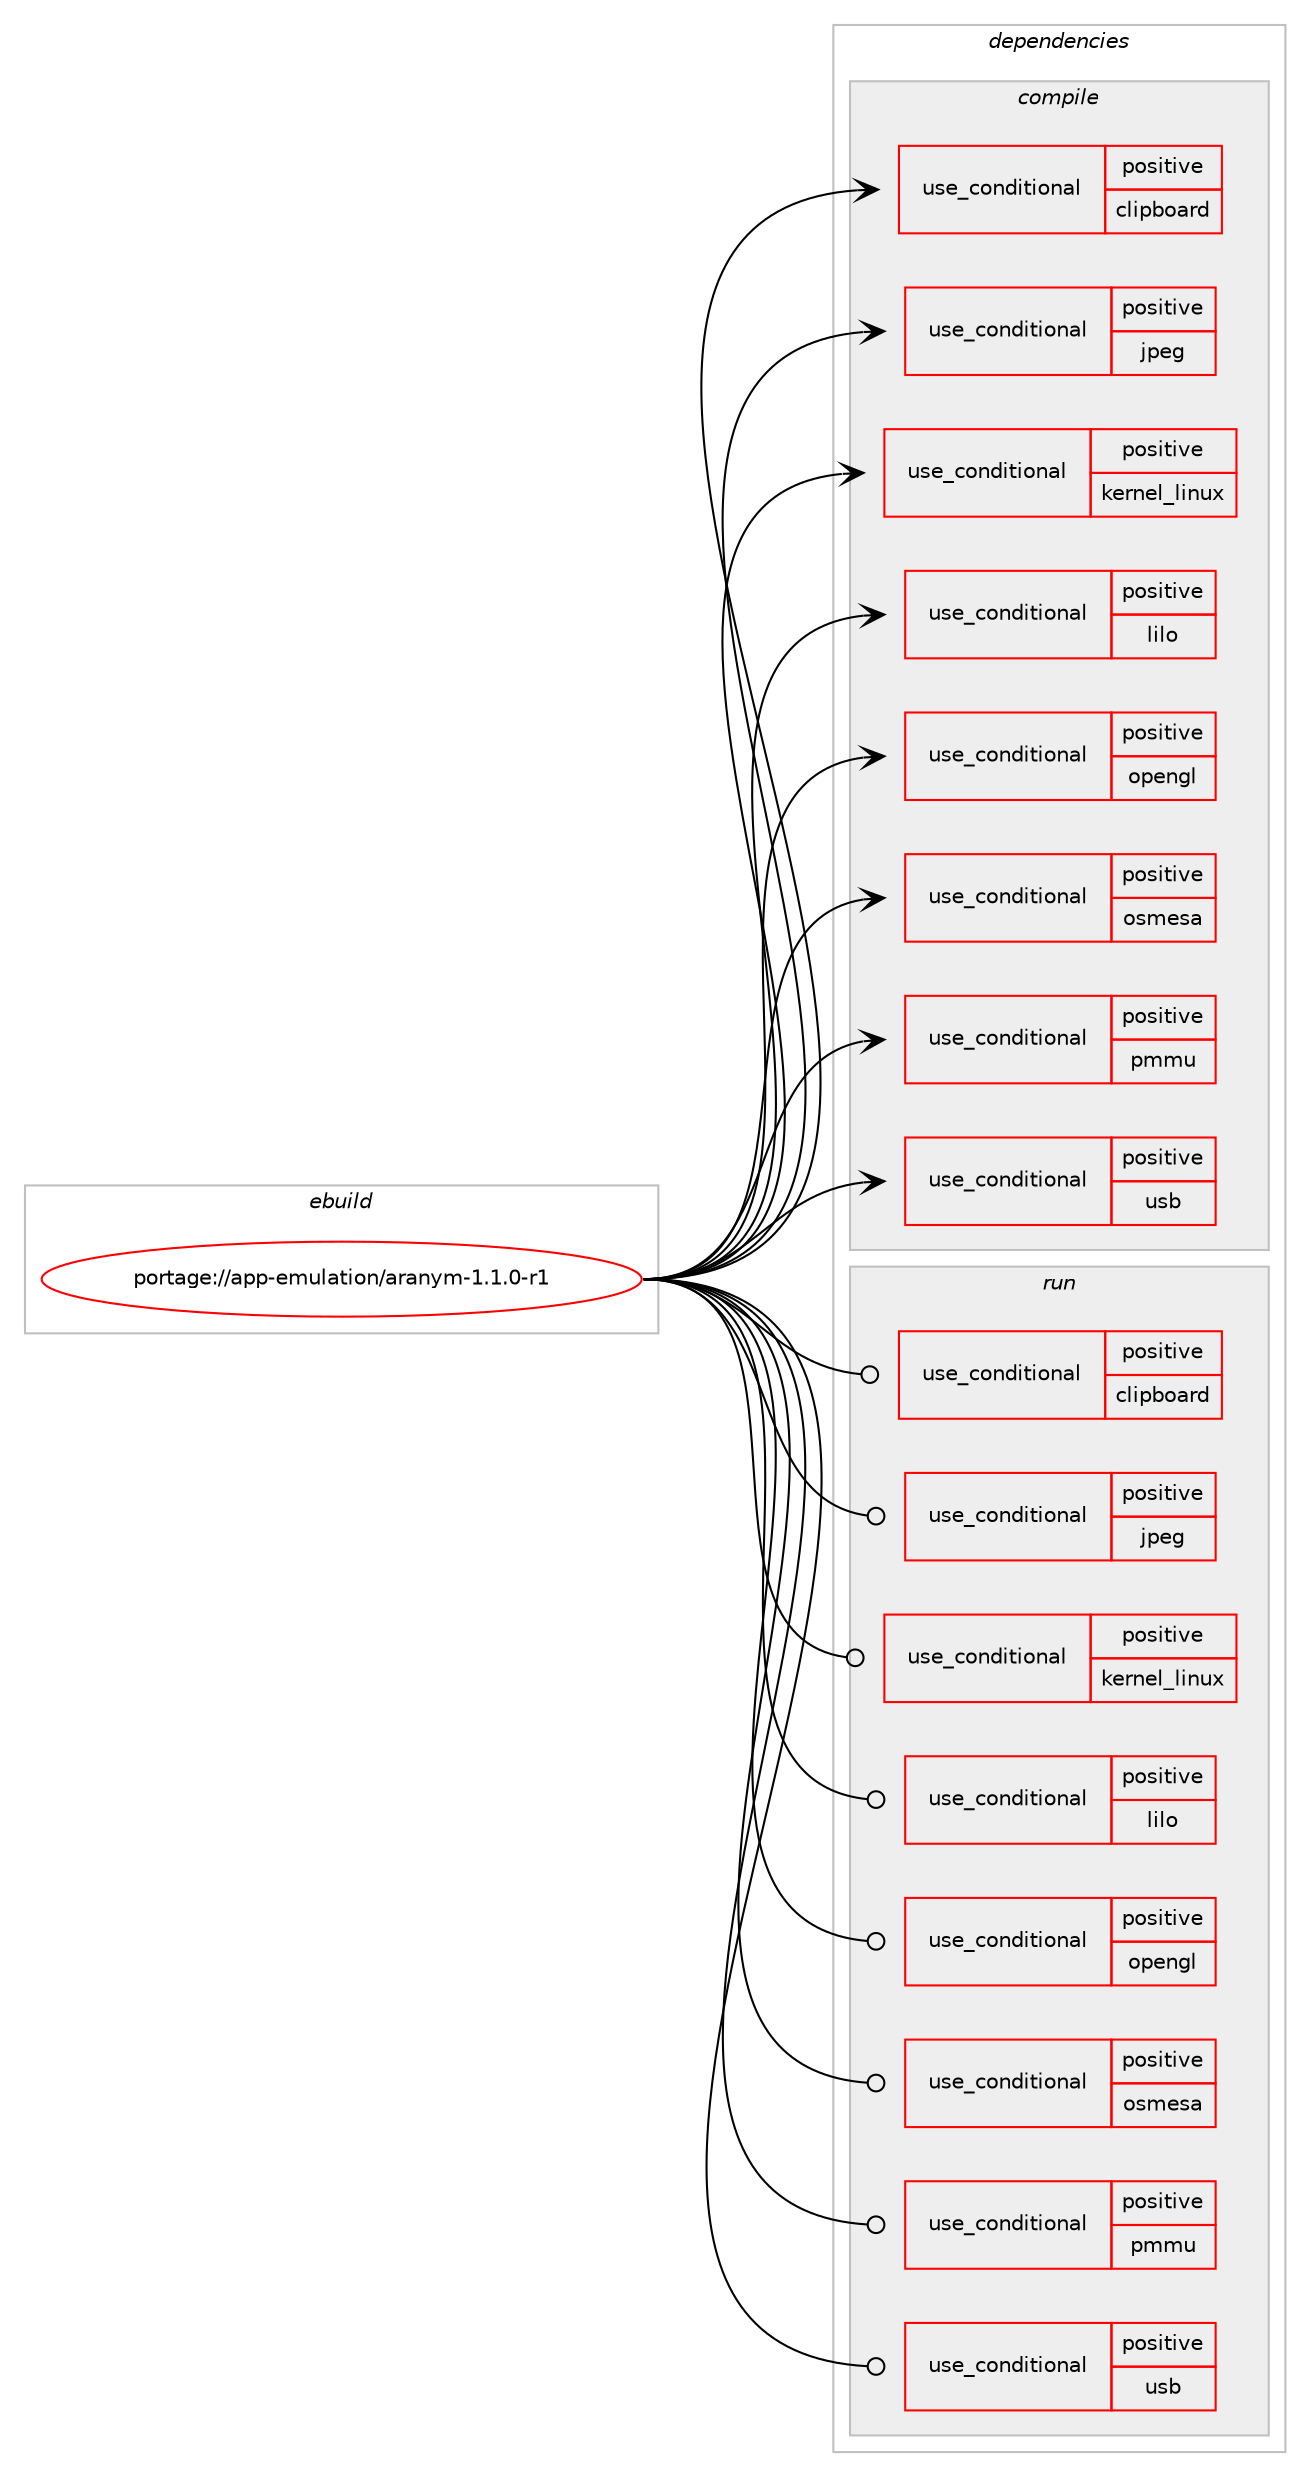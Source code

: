 digraph prolog {

# *************
# Graph options
# *************

newrank=true;
concentrate=true;
compound=true;
graph [rankdir=LR,fontname=Helvetica,fontsize=10,ranksep=1.5];#, ranksep=2.5, nodesep=0.2];
edge  [arrowhead=vee];
node  [fontname=Helvetica,fontsize=10];

# **********
# The ebuild
# **********

subgraph cluster_leftcol {
color=gray;
rank=same;
label=<<i>ebuild</i>>;
id [label="portage://app-emulation/aranym-1.1.0-r1", color=red, width=4, href="../app-emulation/aranym-1.1.0-r1.svg"];
}

# ****************
# The dependencies
# ****************

subgraph cluster_midcol {
color=gray;
label=<<i>dependencies</i>>;
subgraph cluster_compile {
fillcolor="#eeeeee";
style=filled;
label=<<i>compile</i>>;
subgraph cond6069 {
dependency10379 [label=<<TABLE BORDER="0" CELLBORDER="1" CELLSPACING="0" CELLPADDING="4"><TR><TD ROWSPAN="3" CELLPADDING="10">use_conditional</TD></TR><TR><TD>positive</TD></TR><TR><TD>clipboard</TD></TR></TABLE>>, shape=none, color=red];
# *** BEGIN UNKNOWN DEPENDENCY TYPE (TODO) ***
# dependency10379 -> package_dependency(portage://app-emulation/aranym-1.1.0-r1,install,no,media-libs,libsdl2,none,[,,],[],[use(enable(X),none)])
# *** END UNKNOWN DEPENDENCY TYPE (TODO) ***

# *** BEGIN UNKNOWN DEPENDENCY TYPE (TODO) ***
# dependency10379 -> package_dependency(portage://app-emulation/aranym-1.1.0-r1,install,no,x11-libs,libX11,none,[,,],[],[])
# *** END UNKNOWN DEPENDENCY TYPE (TODO) ***

}
id:e -> dependency10379:w [weight=20,style="solid",arrowhead="vee"];
subgraph cond6070 {
dependency10380 [label=<<TABLE BORDER="0" CELLBORDER="1" CELLSPACING="0" CELLPADDING="4"><TR><TD ROWSPAN="3" CELLPADDING="10">use_conditional</TD></TR><TR><TD>positive</TD></TR><TR><TD>jpeg</TD></TR></TABLE>>, shape=none, color=red];
# *** BEGIN UNKNOWN DEPENDENCY TYPE (TODO) ***
# dependency10380 -> package_dependency(portage://app-emulation/aranym-1.1.0-r1,install,no,virtual,jpeg,none,[,,],[],[])
# *** END UNKNOWN DEPENDENCY TYPE (TODO) ***

}
id:e -> dependency10380:w [weight=20,style="solid",arrowhead="vee"];
subgraph cond6071 {
dependency10381 [label=<<TABLE BORDER="0" CELLBORDER="1" CELLSPACING="0" CELLPADDING="4"><TR><TD ROWSPAN="3" CELLPADDING="10">use_conditional</TD></TR><TR><TD>positive</TD></TR><TR><TD>kernel_linux</TD></TR></TABLE>>, shape=none, color=red];
# *** BEGIN UNKNOWN DEPENDENCY TYPE (TODO) ***
# dependency10381 -> package_dependency(portage://app-emulation/aranym-1.1.0-r1,install,no,virtual,libudev,none,[,,],[],[])
# *** END UNKNOWN DEPENDENCY TYPE (TODO) ***

}
id:e -> dependency10381:w [weight=20,style="solid",arrowhead="vee"];
subgraph cond6072 {
dependency10382 [label=<<TABLE BORDER="0" CELLBORDER="1" CELLSPACING="0" CELLPADDING="4"><TR><TD ROWSPAN="3" CELLPADDING="10">use_conditional</TD></TR><TR><TD>positive</TD></TR><TR><TD>lilo</TD></TR></TABLE>>, shape=none, color=red];
# *** BEGIN UNKNOWN DEPENDENCY TYPE (TODO) ***
# dependency10382 -> package_dependency(portage://app-emulation/aranym-1.1.0-r1,install,no,sys-libs,zlib,none,[,,],[],[])
# *** END UNKNOWN DEPENDENCY TYPE (TODO) ***

}
id:e -> dependency10382:w [weight=20,style="solid",arrowhead="vee"];
subgraph cond6073 {
dependency10383 [label=<<TABLE BORDER="0" CELLBORDER="1" CELLSPACING="0" CELLPADDING="4"><TR><TD ROWSPAN="3" CELLPADDING="10">use_conditional</TD></TR><TR><TD>positive</TD></TR><TR><TD>opengl</TD></TR></TABLE>>, shape=none, color=red];
# *** BEGIN UNKNOWN DEPENDENCY TYPE (TODO) ***
# dependency10383 -> package_dependency(portage://app-emulation/aranym-1.1.0-r1,install,no,virtual,opengl,none,[,,],[],[])
# *** END UNKNOWN DEPENDENCY TYPE (TODO) ***

}
id:e -> dependency10383:w [weight=20,style="solid",arrowhead="vee"];
subgraph cond6074 {
dependency10384 [label=<<TABLE BORDER="0" CELLBORDER="1" CELLSPACING="0" CELLPADDING="4"><TR><TD ROWSPAN="3" CELLPADDING="10">use_conditional</TD></TR><TR><TD>positive</TD></TR><TR><TD>osmesa</TD></TR></TABLE>>, shape=none, color=red];
# *** BEGIN UNKNOWN DEPENDENCY TYPE (TODO) ***
# dependency10384 -> package_dependency(portage://app-emulation/aranym-1.1.0-r1,install,no,media-libs,mesa,none,[,,],[],[use(enable(osmesa),none)])
# *** END UNKNOWN DEPENDENCY TYPE (TODO) ***

}
id:e -> dependency10384:w [weight=20,style="solid",arrowhead="vee"];
subgraph cond6075 {
dependency10385 [label=<<TABLE BORDER="0" CELLBORDER="1" CELLSPACING="0" CELLPADDING="4"><TR><TD ROWSPAN="3" CELLPADDING="10">use_conditional</TD></TR><TR><TD>positive</TD></TR><TR><TD>pmmu</TD></TR></TABLE>>, shape=none, color=red];
# *** BEGIN UNKNOWN DEPENDENCY TYPE (TODO) ***
# dependency10385 -> package_dependency(portage://app-emulation/aranym-1.1.0-r1,install,no,dev-libs,mpfr,none,[,,],[slot(0),equal],[])
# *** END UNKNOWN DEPENDENCY TYPE (TODO) ***

}
id:e -> dependency10385:w [weight=20,style="solid",arrowhead="vee"];
subgraph cond6076 {
dependency10386 [label=<<TABLE BORDER="0" CELLBORDER="1" CELLSPACING="0" CELLPADDING="4"><TR><TD ROWSPAN="3" CELLPADDING="10">use_conditional</TD></TR><TR><TD>positive</TD></TR><TR><TD>usb</TD></TR></TABLE>>, shape=none, color=red];
# *** BEGIN UNKNOWN DEPENDENCY TYPE (TODO) ***
# dependency10386 -> package_dependency(portage://app-emulation/aranym-1.1.0-r1,install,no,virtual,libusb,none,[,,],[slot(1)],[])
# *** END UNKNOWN DEPENDENCY TYPE (TODO) ***

}
id:e -> dependency10386:w [weight=20,style="solid",arrowhead="vee"];
# *** BEGIN UNKNOWN DEPENDENCY TYPE (TODO) ***
# id -> package_dependency(portage://app-emulation/aranym-1.1.0-r1,install,no,dev-libs,gmp,none,[,,],[slot(0),equal],[])
# *** END UNKNOWN DEPENDENCY TYPE (TODO) ***

# *** BEGIN UNKNOWN DEPENDENCY TYPE (TODO) ***
# id -> package_dependency(portage://app-emulation/aranym-1.1.0-r1,install,no,dev-util,desktop-file-utils,none,[,,],[],[])
# *** END UNKNOWN DEPENDENCY TYPE (TODO) ***

# *** BEGIN UNKNOWN DEPENDENCY TYPE (TODO) ***
# id -> package_dependency(portage://app-emulation/aranym-1.1.0-r1,install,no,media-libs,libsdl2,none,[,,],[],[use(enable(video),none)])
# *** END UNKNOWN DEPENDENCY TYPE (TODO) ***

# *** BEGIN UNKNOWN DEPENDENCY TYPE (TODO) ***
# id -> package_dependency(portage://app-emulation/aranym-1.1.0-r1,install,no,x11-misc,shared-mime-info,none,[,,],[],[])
# *** END UNKNOWN DEPENDENCY TYPE (TODO) ***

}
subgraph cluster_compileandrun {
fillcolor="#eeeeee";
style=filled;
label=<<i>compile and run</i>>;
}
subgraph cluster_run {
fillcolor="#eeeeee";
style=filled;
label=<<i>run</i>>;
subgraph cond6077 {
dependency10387 [label=<<TABLE BORDER="0" CELLBORDER="1" CELLSPACING="0" CELLPADDING="4"><TR><TD ROWSPAN="3" CELLPADDING="10">use_conditional</TD></TR><TR><TD>positive</TD></TR><TR><TD>clipboard</TD></TR></TABLE>>, shape=none, color=red];
# *** BEGIN UNKNOWN DEPENDENCY TYPE (TODO) ***
# dependency10387 -> package_dependency(portage://app-emulation/aranym-1.1.0-r1,run,no,media-libs,libsdl2,none,[,,],[],[use(enable(X),none)])
# *** END UNKNOWN DEPENDENCY TYPE (TODO) ***

# *** BEGIN UNKNOWN DEPENDENCY TYPE (TODO) ***
# dependency10387 -> package_dependency(portage://app-emulation/aranym-1.1.0-r1,run,no,x11-libs,libX11,none,[,,],[],[])
# *** END UNKNOWN DEPENDENCY TYPE (TODO) ***

}
id:e -> dependency10387:w [weight=20,style="solid",arrowhead="odot"];
subgraph cond6078 {
dependency10388 [label=<<TABLE BORDER="0" CELLBORDER="1" CELLSPACING="0" CELLPADDING="4"><TR><TD ROWSPAN="3" CELLPADDING="10">use_conditional</TD></TR><TR><TD>positive</TD></TR><TR><TD>jpeg</TD></TR></TABLE>>, shape=none, color=red];
# *** BEGIN UNKNOWN DEPENDENCY TYPE (TODO) ***
# dependency10388 -> package_dependency(portage://app-emulation/aranym-1.1.0-r1,run,no,virtual,jpeg,none,[,,],[],[])
# *** END UNKNOWN DEPENDENCY TYPE (TODO) ***

}
id:e -> dependency10388:w [weight=20,style="solid",arrowhead="odot"];
subgraph cond6079 {
dependency10389 [label=<<TABLE BORDER="0" CELLBORDER="1" CELLSPACING="0" CELLPADDING="4"><TR><TD ROWSPAN="3" CELLPADDING="10">use_conditional</TD></TR><TR><TD>positive</TD></TR><TR><TD>kernel_linux</TD></TR></TABLE>>, shape=none, color=red];
# *** BEGIN UNKNOWN DEPENDENCY TYPE (TODO) ***
# dependency10389 -> package_dependency(portage://app-emulation/aranym-1.1.0-r1,run,no,virtual,libudev,none,[,,],[],[])
# *** END UNKNOWN DEPENDENCY TYPE (TODO) ***

}
id:e -> dependency10389:w [weight=20,style="solid",arrowhead="odot"];
subgraph cond6080 {
dependency10390 [label=<<TABLE BORDER="0" CELLBORDER="1" CELLSPACING="0" CELLPADDING="4"><TR><TD ROWSPAN="3" CELLPADDING="10">use_conditional</TD></TR><TR><TD>positive</TD></TR><TR><TD>lilo</TD></TR></TABLE>>, shape=none, color=red];
# *** BEGIN UNKNOWN DEPENDENCY TYPE (TODO) ***
# dependency10390 -> package_dependency(portage://app-emulation/aranym-1.1.0-r1,run,no,sys-libs,zlib,none,[,,],[],[])
# *** END UNKNOWN DEPENDENCY TYPE (TODO) ***

}
id:e -> dependency10390:w [weight=20,style="solid",arrowhead="odot"];
subgraph cond6081 {
dependency10391 [label=<<TABLE BORDER="0" CELLBORDER="1" CELLSPACING="0" CELLPADDING="4"><TR><TD ROWSPAN="3" CELLPADDING="10">use_conditional</TD></TR><TR><TD>positive</TD></TR><TR><TD>opengl</TD></TR></TABLE>>, shape=none, color=red];
# *** BEGIN UNKNOWN DEPENDENCY TYPE (TODO) ***
# dependency10391 -> package_dependency(portage://app-emulation/aranym-1.1.0-r1,run,no,virtual,opengl,none,[,,],[],[])
# *** END UNKNOWN DEPENDENCY TYPE (TODO) ***

}
id:e -> dependency10391:w [weight=20,style="solid",arrowhead="odot"];
subgraph cond6082 {
dependency10392 [label=<<TABLE BORDER="0" CELLBORDER="1" CELLSPACING="0" CELLPADDING="4"><TR><TD ROWSPAN="3" CELLPADDING="10">use_conditional</TD></TR><TR><TD>positive</TD></TR><TR><TD>osmesa</TD></TR></TABLE>>, shape=none, color=red];
# *** BEGIN UNKNOWN DEPENDENCY TYPE (TODO) ***
# dependency10392 -> package_dependency(portage://app-emulation/aranym-1.1.0-r1,run,no,media-libs,mesa,none,[,,],[],[use(enable(osmesa),none)])
# *** END UNKNOWN DEPENDENCY TYPE (TODO) ***

}
id:e -> dependency10392:w [weight=20,style="solid",arrowhead="odot"];
subgraph cond6083 {
dependency10393 [label=<<TABLE BORDER="0" CELLBORDER="1" CELLSPACING="0" CELLPADDING="4"><TR><TD ROWSPAN="3" CELLPADDING="10">use_conditional</TD></TR><TR><TD>positive</TD></TR><TR><TD>pmmu</TD></TR></TABLE>>, shape=none, color=red];
# *** BEGIN UNKNOWN DEPENDENCY TYPE (TODO) ***
# dependency10393 -> package_dependency(portage://app-emulation/aranym-1.1.0-r1,run,no,dev-libs,mpfr,none,[,,],[slot(0),equal],[])
# *** END UNKNOWN DEPENDENCY TYPE (TODO) ***

}
id:e -> dependency10393:w [weight=20,style="solid",arrowhead="odot"];
subgraph cond6084 {
dependency10394 [label=<<TABLE BORDER="0" CELLBORDER="1" CELLSPACING="0" CELLPADDING="4"><TR><TD ROWSPAN="3" CELLPADDING="10">use_conditional</TD></TR><TR><TD>positive</TD></TR><TR><TD>usb</TD></TR></TABLE>>, shape=none, color=red];
# *** BEGIN UNKNOWN DEPENDENCY TYPE (TODO) ***
# dependency10394 -> package_dependency(portage://app-emulation/aranym-1.1.0-r1,run,no,virtual,libusb,none,[,,],[slot(1)],[])
# *** END UNKNOWN DEPENDENCY TYPE (TODO) ***

}
id:e -> dependency10394:w [weight=20,style="solid",arrowhead="odot"];
# *** BEGIN UNKNOWN DEPENDENCY TYPE (TODO) ***
# id -> package_dependency(portage://app-emulation/aranym-1.1.0-r1,run,no,dev-libs,gmp,none,[,,],[slot(0),equal],[])
# *** END UNKNOWN DEPENDENCY TYPE (TODO) ***

# *** BEGIN UNKNOWN DEPENDENCY TYPE (TODO) ***
# id -> package_dependency(portage://app-emulation/aranym-1.1.0-r1,run,no,media-libs,libsdl2,none,[,,],[],[use(enable(video),none)])
# *** END UNKNOWN DEPENDENCY TYPE (TODO) ***

}
}

# **************
# The candidates
# **************

subgraph cluster_choices {
rank=same;
color=gray;
label=<<i>candidates</i>>;

}

}
